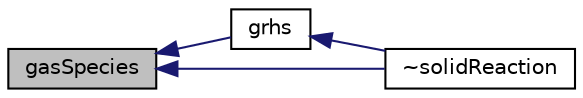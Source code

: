 digraph "gasSpecies"
{
  bgcolor="transparent";
  edge [fontname="Helvetica",fontsize="10",labelfontname="Helvetica",labelfontsize="10"];
  node [fontname="Helvetica",fontsize="10",shape=record];
  rankdir="LR";
  Node1 [label="gasSpecies",height=0.2,width=0.4,color="black", fillcolor="grey75", style="filled", fontcolor="black"];
  Node1 -> Node2 [dir="back",color="midnightblue",fontsize="10",style="solid",fontname="Helvetica"];
  Node2 [label="grhs",height=0.2,width=0.4,color="black",URL="$a02442.html#aacfe7914a3e94b6794468f5f1b24bd07"];
  Node2 -> Node3 [dir="back",color="midnightblue",fontsize="10",style="solid",fontname="Helvetica"];
  Node3 [label="~solidReaction",height=0.2,width=0.4,color="black",URL="$a02442.html#ad4ceeac62705a3bec51d3ccc6b2accc3",tooltip="Destructor. "];
  Node1 -> Node3 [dir="back",color="midnightblue",fontsize="10",style="solid",fontname="Helvetica"];
}
